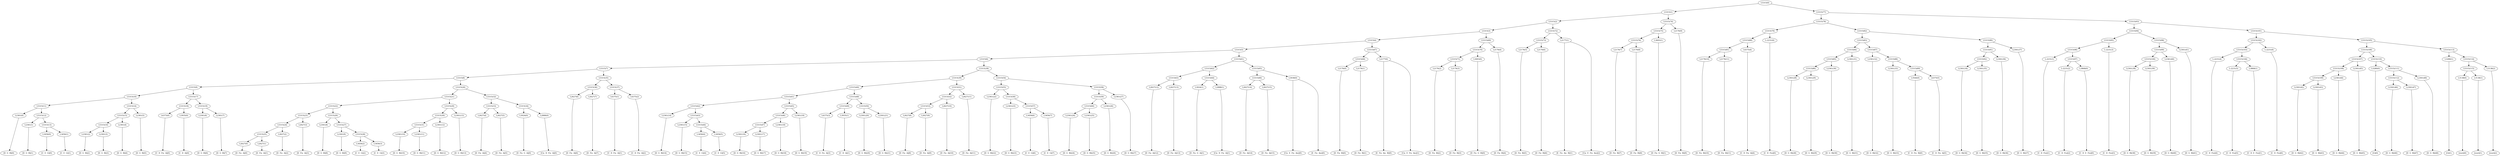digraph sample{
"L2361(0)"->"[D  G  B](0)"
"L2361(1)"->"[D  G  B](1)"
"L3456(0)"->"[C  E  G](0)"
"L3456(1)"->"[C  E  G](1)"
"L5315(13)"->"L3456(0)"
"L5315(13)"->"L3456(1)"
"L5315(12)"->"L2361(1)"
"L5315(12)"->"L5315(13)"
"L5315(11)"->"L2361(0)"
"L5315(11)"->"L5315(12)"
"L2361(2)"->"[D  G  B](2)"
"L2361(3)"->"[D  G  B](3)"
"L5315(16)"->"L2361(2)"
"L5315(16)"->"L2361(3)"
"L2361(4)"->"[D  G  B](4)"
"L5315(15)"->"L5315(16)"
"L5315(15)"->"L2361(4)"
"L2361(5)"->"[D  G  B](5)"
"L5315(14)"->"L5315(15)"
"L5315(14)"->"L2361(5)"
"L5315(10)"->"L5315(11)"
"L5315(10)"->"L5315(14)"
"L4375(0)"->"[C  D  Fis  A](0)"
"L3935(0)"->"[C  D  A](0)"
"L5315(18)"->"L4375(0)"
"L5315(18)"->"L3935(0)"
"L2361(6)"->"[D  G  B](6)"
"L2361(7)"->"[D  G  B](7)"
"L5315(19)"->"L2361(6)"
"L5315(19)"->"L2361(7)"
"L5315(17)"->"L5315(18)"
"L5315(17)"->"L5315(19)"
"L5315(9)"->"L5315(10)"
"L5315(9)"->"L5315(17)"
"L2627(0)"->"[D  Fis  A](0)"
"L2627(1)"->"[D  Fis  A](1)"
"L5315(25)"->"L2627(0)"
"L5315(25)"->"L2627(1)"
"L2627(2)"->"[D  Fis  A](2)"
"L5315(24)"->"L5315(25)"
"L5315(24)"->"L2627(2)"
"L2627(3)"->"[D  Fis  A](3)"
"L5315(23)"->"L5315(24)"
"L5315(23)"->"L2627(3)"
"L2361(8)"->"[D  G  B](8)"
"L2361(9)"->"[D  G  B](9)"
"L3456(2)"->"[C  E  G](2)"
"L3456(3)"->"[C  E  G](3)"
"L5315(28)"->"L3456(2)"
"L5315(28)"->"L3456(3)"
"L5315(27)"->"L2361(9)"
"L5315(27)"->"L5315(28)"
"L5315(26)"->"L2361(8)"
"L5315(26)"->"L5315(27)"
"L5315(22)"->"L5315(23)"
"L5315(22)"->"L5315(26)"
"L2361(10)"->"[D  G  B](10)"
"L2361(11)"->"[D  G  B](11)"
"L5315(31)"->"L2361(10)"
"L5315(31)"->"L2361(11)"
"L2361(12)"->"[D  G  B](12)"
"L5315(30)"->"L5315(31)"
"L5315(30)"->"L2361(12)"
"L2361(13)"->"[D  G  B](13)"
"L5315(29)"->"L5315(30)"
"L5315(29)"->"L2361(13)"
"L5315(21)"->"L5315(22)"
"L5315(21)"->"L5315(29)"
"L2627(4)"->"[D  Fis  A](4)"
"L2627(5)"->"[D  Fis  A](5)"
"L5315(33)"->"L2627(4)"
"L5315(33)"->"L2627(5)"
"L3024(0)"->"[D  Fis  G  A](0)"
"L2888(0)"->"[Cis  D  Fis  A](0)"
"L5315(34)"->"L3024(0)"
"L5315(34)"->"L2888(0)"
"L5315(32)"->"L5315(33)"
"L5315(32)"->"L5315(34)"
"L5315(20)"->"L5315(21)"
"L5315(20)"->"L5315(32)"
"L5315(8)"->"L5315(9)"
"L5315(8)"->"L5315(20)"
"L2627(6)"->"[D  Fis  A](6)"
"L2627(7)"->"[D  Fis  A](7)"
"L5315(36)"->"L2627(6)"
"L5315(36)"->"L2627(7)"
"L4375(1)"->"[C  D  Fis  A](1)"
"L4375(2)"->"[C  D  Fis  A](2)"
"L5315(37)"->"L4375(1)"
"L5315(37)"->"L4375(2)"
"L5315(35)"->"L5315(36)"
"L5315(35)"->"L5315(37)"
"L5315(7)"->"L5315(8)"
"L5315(7)"->"L5315(35)"
"L2361(14)"->"[D  G  B](14)"
"L2361(15)"->"[D  G  B](15)"
"L3456(4)"->"[C  E  G](4)"
"L3456(5)"->"[C  E  G](5)"
"L5315(44)"->"L3456(4)"
"L5315(44)"->"L3456(5)"
"L5315(43)"->"L2361(15)"
"L5315(43)"->"L5315(44)"
"L5315(42)"->"L2361(14)"
"L5315(42)"->"L5315(43)"
"L2361(16)"->"[D  G  B](16)"
"L2361(17)"->"[D  G  B](17)"
"L5315(47)"->"L2361(16)"
"L5315(47)"->"L2361(17)"
"L2361(18)"->"[D  G  B](18)"
"L5315(46)"->"L5315(47)"
"L5315(46)"->"L2361(18)"
"L2361(19)"->"[D  G  B](19)"
"L5315(45)"->"L5315(46)"
"L5315(45)"->"L2361(19)"
"L5315(41)"->"L5315(42)"
"L5315(41)"->"L5315(45)"
"L4375(3)"->"[C  D  Fis  A](3)"
"L3935(1)"->"[C  D  A](1)"
"L5315(49)"->"L4375(3)"
"L5315(49)"->"L3935(1)"
"L2361(20)"->"[D  G  B](20)"
"L2361(21)"->"[D  G  B](21)"
"L5315(50)"->"L2361(20)"
"L5315(50)"->"L2361(21)"
"L5315(48)"->"L5315(49)"
"L5315(48)"->"L5315(50)"
"L5315(40)"->"L5315(41)"
"L5315(40)"->"L5315(48)"
"L2627(8)"->"[D  Fis  A](8)"
"L2627(9)"->"[D  Fis  A](9)"
"L5315(53)"->"L2627(8)"
"L5315(53)"->"L2627(9)"
"L2627(10)"->"[D  Fis  A](10)"
"L5315(52)"->"L5315(53)"
"L5315(52)"->"L2627(10)"
"L2627(11)"->"[D  Fis  A](11)"
"L5315(51)"->"L5315(52)"
"L5315(51)"->"L2627(11)"
"L5315(39)"->"L5315(40)"
"L5315(39)"->"L5315(51)"
"L2361(22)"->"[D  G  B](22)"
"L2361(23)"->"[D  G  B](23)"
"L3456(6)"->"[C  E  G](6)"
"L3456(7)"->"[C  E  G](7)"
"L5315(57)"->"L3456(6)"
"L5315(57)"->"L3456(7)"
"L5315(56)"->"L2361(23)"
"L5315(56)"->"L5315(57)"
"L5315(55)"->"L2361(22)"
"L5315(55)"->"L5315(56)"
"L2361(24)"->"[D  G  B](24)"
"L2361(25)"->"[D  G  B](25)"
"L5315(60)"->"L2361(24)"
"L5315(60)"->"L2361(25)"
"L2361(26)"->"[D  G  B](26)"
"L5315(59)"->"L5315(60)"
"L5315(59)"->"L2361(26)"
"L2361(27)"->"[D  G  B](27)"
"L5315(58)"->"L5315(59)"
"L5315(58)"->"L2361(27)"
"L5315(54)"->"L5315(55)"
"L5315(54)"->"L5315(58)"
"L5315(38)"->"L5315(39)"
"L5315(38)"->"L5315(54)"
"L5315(6)"->"L5315(7)"
"L5315(6)"->"L5315(38)"
"L2627(12)"->"[D  Fis  A](12)"
"L2627(13)"->"[D  Fis  A](13)"
"L5315(63)"->"L2627(12)"
"L5315(63)"->"L2627(13)"
"L3024(1)"->"[D  Fis  G  A](1)"
"L2888(1)"->"[Cis  D  Fis  A](1)"
"L5315(64)"->"L3024(1)"
"L5315(64)"->"L2888(1)"
"L5315(62)"->"L5315(63)"
"L5315(62)"->"L5315(64)"
"L2627(14)"->"[D  Fis  A](14)"
"L2627(15)"->"[D  Fis  A](15)"
"L5315(66)"->"L2627(14)"
"L5315(66)"->"L2627(15)"
"L3038(0)"->"[Cis  E  Fis  Ais](0)"
"L3038(0)"->"[E  Fis  Ais](0)"
"L5315(65)"->"L5315(66)"
"L5315(65)"->"L3038(0)"
"L5315(61)"->"L5315(62)"
"L5315(61)"->"L5315(65)"
"L5315(5)"->"L5315(6)"
"L5315(5)"->"L5315(61)"
"L2176(0)"->"[D  Fis  B](0)"
"L2176(1)"->"[D  Fis  B](1)"
"L5315(68)"->"L2176(0)"
"L5315(68)"->"L2176(1)"
"L2177(0)"->"[E  Fis  Ais  B](0)"
"L2177(0)"->"[Cis  E  Fis  Ais](1)"
"L5315(67)"->"L5315(68)"
"L5315(67)"->"L2177(0)"
"L5315(4)"->"L5315(5)"
"L5315(4)"->"L5315(67)"
"L2176(2)"->"[D  Fis  B](2)"
"L2176(3)"->"[D  Fis  B](3)"
"L5315(71)"->"L2176(2)"
"L5315(71)"->"L2176(3)"
"L3693(0)"->"[D  Fis  G  B](0)"
"L5315(70)"->"L5315(71)"
"L5315(70)"->"L3693(0)"
"L2176(4)"->"[D  Fis  B](4)"
"L5315(69)"->"L5315(70)"
"L5315(69)"->"L2176(4)"
"L5315(3)"->"L5315(4)"
"L5315(3)"->"L5315(69)"
"L2176(5)"->"[D  Fis  B](5)"
"L2176(6)"->"[D  Fis  B](6)"
"L5315(73)"->"L2176(5)"
"L5315(73)"->"L2176(6)"
"L2177(1)"->"[E  Fis  Ais  B](1)"
"L2177(1)"->"[Cis  E  Fis  Ais](2)"
"L5315(72)"->"L5315(73)"
"L5315(72)"->"L2177(1)"
"L5315(2)"->"L5315(3)"
"L5315(2)"->"L5315(72)"
"L2176(7)"->"[D  Fis  B](7)"
"L2176(8)"->"[D  Fis  B](8)"
"L5315(76)"->"L2176(7)"
"L5315(76)"->"L2176(8)"
"L3693(1)"->"[D  Fis  G  B](1)"
"L5315(75)"->"L5315(76)"
"L5315(75)"->"L3693(1)"
"L2176(9)"->"[D  Fis  B](9)"
"L5315(74)"->"L5315(75)"
"L5315(74)"->"L2176(9)"
"L5315(1)"->"L5315(2)"
"L5315(1)"->"L5315(74)"
"L2176(10)"->"[D  Fis  B](10)"
"L2176(11)"->"[D  Fis  B](11)"
"L5315(81)"->"L2176(10)"
"L5315(81)"->"L2176(11)"
"L4375(4)"->"[C  D  Fis  A](4)"
"L5315(80)"->"L5315(81)"
"L5315(80)"->"L4375(4)"
"L-2231(0)"->"[C  D  Fis](0)"
"L5315(79)"->"L5315(80)"
"L5315(79)"->"L-2231(0)"
"L2361(28)"->"[D  G  B](28)"
"L2361(29)"->"[D  G  B](29)"
"L5315(86)"->"L2361(28)"
"L5315(86)"->"L2361(29)"
"L2361(30)"->"[D  G  B](30)"
"L5315(85)"->"L5315(86)"
"L5315(85)"->"L2361(30)"
"L2361(31)"->"[D  G  B](31)"
"L5315(84)"->"L5315(85)"
"L5315(84)"->"L2361(31)"
"L2361(32)"->"[D  G  B](32)"
"L2361(33)"->"[D  G  B](33)"
"L3544(0)"->"[C  D  Fis  B](0)"
"L4375(5)"->"[C  D  Fis  A](5)"
"L5315(89)"->"L3544(0)"
"L5315(89)"->"L4375(5)"
"L5315(88)"->"L2361(33)"
"L5315(88)"->"L5315(89)"
"L5315(87)"->"L2361(32)"
"L5315(87)"->"L5315(88)"
"L5315(83)"->"L5315(84)"
"L5315(83)"->"L5315(87)"
"L2361(34)"->"[D  G  B](34)"
"L2361(35)"->"[D  G  B](35)"
"L5315(92)"->"L2361(34)"
"L5315(92)"->"L2361(35)"
"L2361(36)"->"[D  G  B](36)"
"L5315(91)"->"L5315(92)"
"L5315(91)"->"L2361(36)"
"L2361(37)"->"[D  G  B](37)"
"L5315(90)"->"L5315(91)"
"L5315(90)"->"L2361(37)"
"L5315(82)"->"L5315(83)"
"L5315(82)"->"L5315(90)"
"L5315(78)"->"L5315(79)"
"L5315(78)"->"L5315(82)"
"L-2231(1)"->"[C  D  Fis](1)"
"L-2231(2)"->"[C  D  Fis](2)"
"L3868(0)"->"[C  D  E  Fis](0)"
"L5315(97)"->"L-2231(2)"
"L5315(97)"->"L3868(0)"
"L5315(96)"->"L-2231(1)"
"L5315(96)"->"L5315(97)"
"L-2231(3)"->"[C  D  Fis](3)"
"L5315(95)"->"L5315(96)"
"L5315(95)"->"L-2231(3)"
"L2361(38)"->"[D  G  B](38)"
"L2361(39)"->"[D  G  B](39)"
"L5315(100)"->"L2361(38)"
"L5315(100)"->"L2361(39)"
"L2361(40)"->"[D  G  B](40)"
"L5315(99)"->"L5315(100)"
"L5315(99)"->"L2361(40)"
"L2361(41)"->"[D  G  B](41)"
"L5315(98)"->"L5315(99)"
"L5315(98)"->"L2361(41)"
"L5315(94)"->"L5315(95)"
"L5315(94)"->"L5315(98)"
"L-2231(4)"->"[C  D  Fis](4)"
"L-2231(5)"->"[C  D  Fis](5)"
"L3868(1)"->"[C  D  E  Fis](1)"
"L5315(104)"->"L-2231(5)"
"L5315(104)"->"L3868(1)"
"L5315(103)"->"L-2231(4)"
"L5315(103)"->"L5315(104)"
"L-2231(6)"->"[C  D  Fis](6)"
"L5315(102)"->"L5315(103)"
"L5315(102)"->"L-2231(6)"
"L2361(42)"->"[D  G  B](42)"
"L2361(43)"->"[D  G  B](43)"
"L5315(109)"->"L2361(42)"
"L5315(109)"->"L2361(43)"
"L2361(44)"->"[D  G  B](44)"
"L5315(108)"->"L5315(109)"
"L5315(108)"->"L2361(44)"
"L2361(45)"->"[D  G  B](45)"
"L5315(107)"->"L5315(108)"
"L5315(107)"->"L2361(45)"
"L3280(0)"->"[G](0)"
"L2361(46)"->"[D  G  B](46)"
"L2361(47)"->"[D  G  B](47)"
"L5315(112)"->"L2361(46)"
"L5315(112)"->"L2361(47)"
"L2361(48)"->"[D  G  B](48)"
"L5315(111)"->"L5315(112)"
"L5315(111)"->"L2361(48)"
"L5315(110)"->"L3280(0)"
"L5315(110)"->"L5315(111)"
"L5315(106)"->"L5315(107)"
"L5315(106)"->"L5315(110)"
"L3280(1)"->"[G](1)"
"L3138(0)"->"[rest](0)"
"L3138(1)"->"[rest](1)"
"L5315(115)"->"L3138(0)"
"L5315(115)"->"L3138(1)"
"L3138(2)"->"[rest](2)"
"L5315(114)"->"L5315(115)"
"L5315(114)"->"L3138(2)"
"L5315(113)"->"L3280(1)"
"L5315(113)"->"L5315(114)"
"L5315(105)"->"L5315(106)"
"L5315(105)"->"L5315(113)"
"L5315(101)"->"L5315(102)"
"L5315(101)"->"L5315(105)"
"L5315(93)"->"L5315(94)"
"L5315(93)"->"L5315(101)"
"L5315(77)"->"L5315(78)"
"L5315(77)"->"L5315(93)"
"L5315(0)"->"L5315(1)"
"L5315(0)"->"L5315(77)"
{rank = min; "L5315(0)"}
{rank = same; "L5315(1)"; "L5315(77)";}
{rank = same; "L5315(2)"; "L5315(74)"; "L5315(78)"; "L5315(93)";}
{rank = same; "L5315(3)"; "L5315(72)"; "L5315(75)"; "L2176(9)"; "L5315(79)"; "L5315(82)"; "L5315(94)"; "L5315(101)";}
{rank = same; "L5315(4)"; "L5315(69)"; "L5315(73)"; "L2177(1)"; "L5315(76)"; "L3693(1)"; "L5315(80)"; "L-2231(0)"; "L5315(83)"; "L5315(90)"; "L5315(95)"; "L5315(98)"; "L5315(102)"; "L5315(105)";}
{rank = same; "L5315(5)"; "L5315(67)"; "L5315(70)"; "L2176(4)"; "L2176(5)"; "L2176(6)"; "L2176(7)"; "L2176(8)"; "L5315(81)"; "L4375(4)"; "L5315(84)"; "L5315(87)"; "L5315(91)"; "L2361(37)"; "L5315(96)"; "L-2231(3)"; "L5315(99)"; "L2361(41)"; "L5315(103)"; "L-2231(6)"; "L5315(106)"; "L5315(113)";}
{rank = same; "L5315(6)"; "L5315(61)"; "L5315(68)"; "L2177(0)"; "L5315(71)"; "L3693(0)"; "L2176(10)"; "L2176(11)"; "L5315(85)"; "L2361(31)"; "L2361(32)"; "L5315(88)"; "L5315(92)"; "L2361(36)"; "L-2231(1)"; "L5315(97)"; "L5315(100)"; "L2361(40)"; "L-2231(4)"; "L5315(104)"; "L5315(107)"; "L5315(110)"; "L3280(1)"; "L5315(114)";}
{rank = same; "L5315(7)"; "L5315(38)"; "L5315(62)"; "L5315(65)"; "L2176(0)"; "L2176(1)"; "L2176(2)"; "L2176(3)"; "L5315(86)"; "L2361(30)"; "L2361(33)"; "L5315(89)"; "L2361(34)"; "L2361(35)"; "L-2231(2)"; "L3868(0)"; "L2361(38)"; "L2361(39)"; "L-2231(5)"; "L3868(1)"; "L5315(108)"; "L2361(45)"; "L3280(0)"; "L5315(111)"; "L5315(115)"; "L3138(2)";}
{rank = same; "L5315(8)"; "L5315(35)"; "L5315(39)"; "L5315(54)"; "L5315(63)"; "L5315(64)"; "L5315(66)"; "L3038(0)"; "L2361(28)"; "L2361(29)"; "L3544(0)"; "L4375(5)"; "L5315(109)"; "L2361(44)"; "L5315(112)"; "L2361(48)"; "L3138(0)"; "L3138(1)";}
{rank = same; "L5315(9)"; "L5315(20)"; "L5315(36)"; "L5315(37)"; "L5315(40)"; "L5315(51)"; "L5315(55)"; "L5315(58)"; "L2627(12)"; "L2627(13)"; "L3024(1)"; "L2888(1)"; "L2627(14)"; "L2627(15)"; "L2361(42)"; "L2361(43)"; "L2361(46)"; "L2361(47)";}
{rank = same; "L5315(10)"; "L5315(17)"; "L5315(21)"; "L5315(32)"; "L2627(6)"; "L2627(7)"; "L4375(1)"; "L4375(2)"; "L5315(41)"; "L5315(48)"; "L5315(52)"; "L2627(11)"; "L2361(22)"; "L5315(56)"; "L5315(59)"; "L2361(27)";}
{rank = same; "L5315(11)"; "L5315(14)"; "L5315(18)"; "L5315(19)"; "L5315(22)"; "L5315(29)"; "L5315(33)"; "L5315(34)"; "L5315(42)"; "L5315(45)"; "L5315(49)"; "L5315(50)"; "L5315(53)"; "L2627(10)"; "L2361(23)"; "L5315(57)"; "L5315(60)"; "L2361(26)";}
{rank = same; "L2361(0)"; "L5315(12)"; "L5315(15)"; "L2361(5)"; "L4375(0)"; "L3935(0)"; "L2361(6)"; "L2361(7)"; "L5315(23)"; "L5315(26)"; "L5315(30)"; "L2361(13)"; "L2627(4)"; "L2627(5)"; "L3024(0)"; "L2888(0)"; "L2361(14)"; "L5315(43)"; "L5315(46)"; "L2361(19)"; "L4375(3)"; "L3935(1)"; "L2361(20)"; "L2361(21)"; "L2627(8)"; "L2627(9)"; "L3456(6)"; "L3456(7)"; "L2361(24)"; "L2361(25)";}
{rank = same; "L2361(1)"; "L5315(13)"; "L5315(16)"; "L2361(4)"; "L5315(24)"; "L2627(3)"; "L2361(8)"; "L5315(27)"; "L5315(31)"; "L2361(12)"; "L2361(15)"; "L5315(44)"; "L5315(47)"; "L2361(18)";}
{rank = same; "L3456(0)"; "L3456(1)"; "L2361(2)"; "L2361(3)"; "L5315(25)"; "L2627(2)"; "L2361(9)"; "L5315(28)"; "L2361(10)"; "L2361(11)"; "L3456(4)"; "L3456(5)"; "L2361(16)"; "L2361(17)";}
{rank = same; "L2627(0)"; "L2627(1)"; "L3456(2)"; "L3456(3)";}
{rank = max; "[C  D  A](0)"; "[C  D  A](1)"; "[C  D  E  Fis](0)"; "[C  D  E  Fis](1)"; "[C  D  Fis  A](0)"; "[C  D  Fis  A](1)"; "[C  D  Fis  A](2)"; "[C  D  Fis  A](3)"; "[C  D  Fis  A](4)"; "[C  D  Fis  A](5)"; "[C  D  Fis  B](0)"; "[C  D  Fis](0)"; "[C  D  Fis](1)"; "[C  D  Fis](2)"; "[C  D  Fis](3)"; "[C  D  Fis](4)"; "[C  D  Fis](5)"; "[C  D  Fis](6)"; "[C  E  G](0)"; "[C  E  G](1)"; "[C  E  G](2)"; "[C  E  G](3)"; "[C  E  G](4)"; "[C  E  G](5)"; "[C  E  G](6)"; "[C  E  G](7)"; "[Cis  D  Fis  A](0)"; "[Cis  D  Fis  A](1)"; "[Cis  E  Fis  Ais](0)"; "[Cis  E  Fis  Ais](1)"; "[Cis  E  Fis  Ais](2)"; "[D  Fis  A](0)"; "[D  Fis  A](1)"; "[D  Fis  A](10)"; "[D  Fis  A](11)"; "[D  Fis  A](12)"; "[D  Fis  A](13)"; "[D  Fis  A](14)"; "[D  Fis  A](15)"; "[D  Fis  A](2)"; "[D  Fis  A](3)"; "[D  Fis  A](4)"; "[D  Fis  A](5)"; "[D  Fis  A](6)"; "[D  Fis  A](7)"; "[D  Fis  A](8)"; "[D  Fis  A](9)"; "[D  Fis  B](0)"; "[D  Fis  B](1)"; "[D  Fis  B](10)"; "[D  Fis  B](11)"; "[D  Fis  B](2)"; "[D  Fis  B](3)"; "[D  Fis  B](4)"; "[D  Fis  B](5)"; "[D  Fis  B](6)"; "[D  Fis  B](7)"; "[D  Fis  B](8)"; "[D  Fis  B](9)"; "[D  Fis  G  A](0)"; "[D  Fis  G  A](1)"; "[D  Fis  G  B](0)"; "[D  Fis  G  B](1)"; "[D  G  B](0)"; "[D  G  B](1)"; "[D  G  B](10)"; "[D  G  B](11)"; "[D  G  B](12)"; "[D  G  B](13)"; "[D  G  B](14)"; "[D  G  B](15)"; "[D  G  B](16)"; "[D  G  B](17)"; "[D  G  B](18)"; "[D  G  B](19)"; "[D  G  B](2)"; "[D  G  B](20)"; "[D  G  B](21)"; "[D  G  B](22)"; "[D  G  B](23)"; "[D  G  B](24)"; "[D  G  B](25)"; "[D  G  B](26)"; "[D  G  B](27)"; "[D  G  B](28)"; "[D  G  B](29)"; "[D  G  B](3)"; "[D  G  B](30)"; "[D  G  B](31)"; "[D  G  B](32)"; "[D  G  B](33)"; "[D  G  B](34)"; "[D  G  B](35)"; "[D  G  B](36)"; "[D  G  B](37)"; "[D  G  B](38)"; "[D  G  B](39)"; "[D  G  B](4)"; "[D  G  B](40)"; "[D  G  B](41)"; "[D  G  B](42)"; "[D  G  B](43)"; "[D  G  B](44)"; "[D  G  B](45)"; "[D  G  B](46)"; "[D  G  B](47)"; "[D  G  B](48)"; "[D  G  B](5)"; "[D  G  B](6)"; "[D  G  B](7)"; "[D  G  B](8)"; "[D  G  B](9)"; "[E  Fis  Ais  B](0)"; "[E  Fis  Ais  B](1)"; "[E  Fis  Ais](0)"; "[G](0)"; "[G](1)"; "[rest](0)"; "[rest](1)"; "[rest](2)";}
}